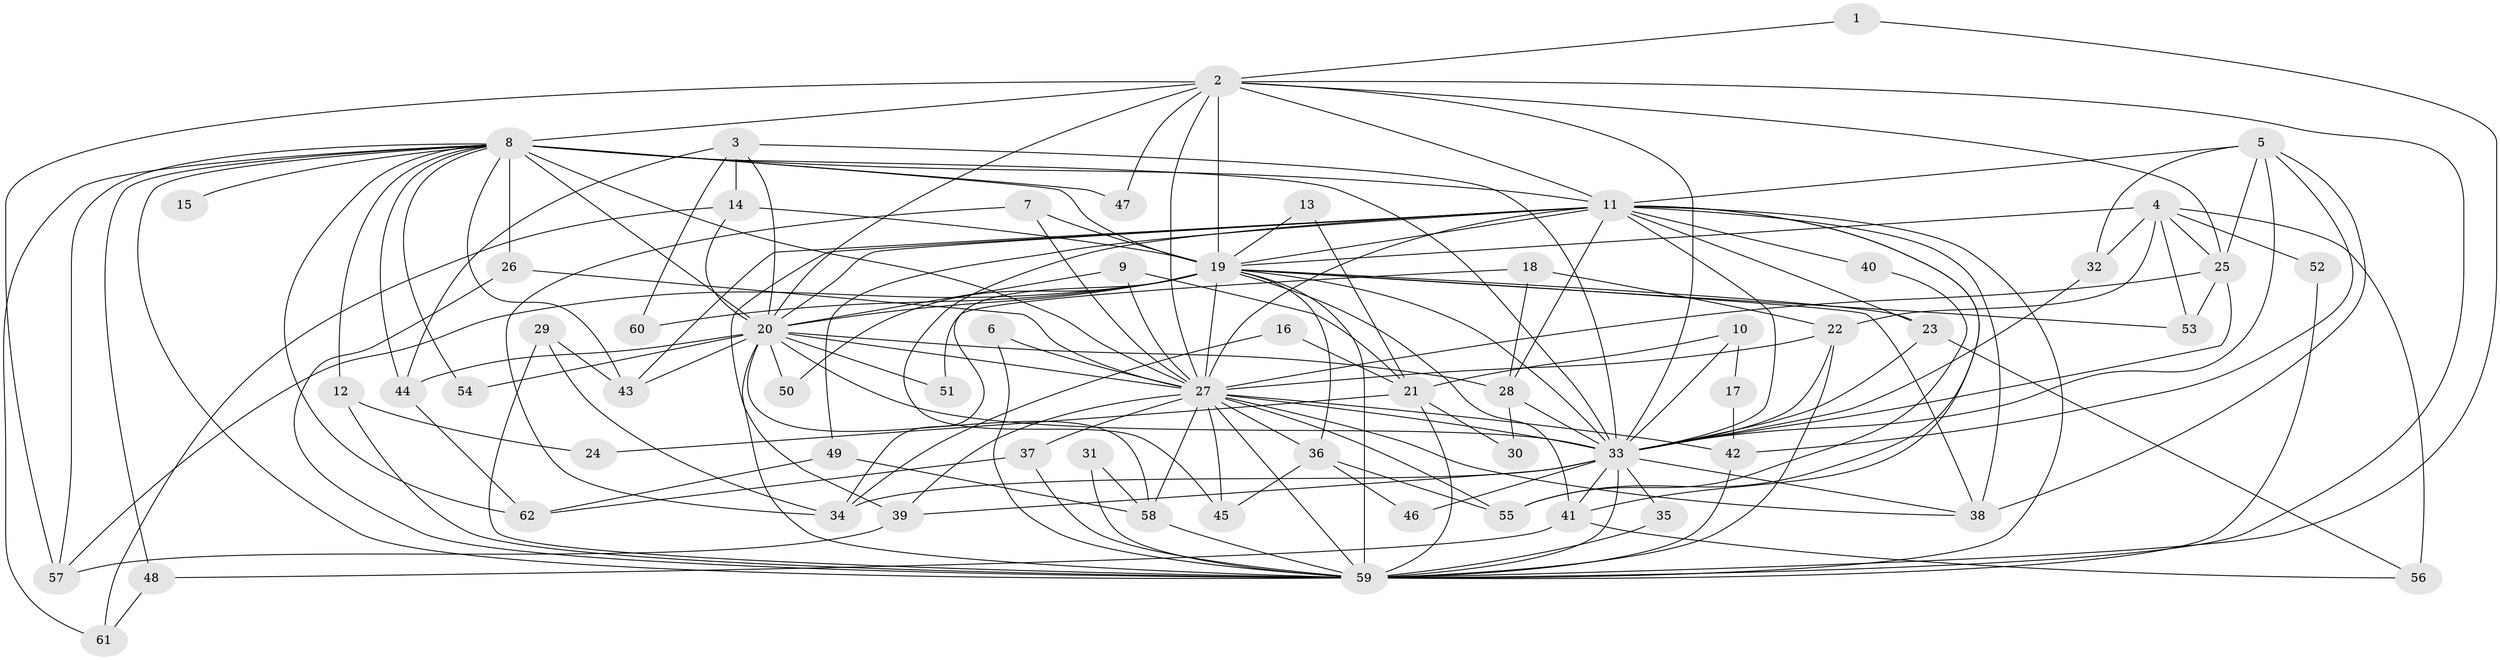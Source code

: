 // original degree distribution, {16: 0.016129032258064516, 18: 0.008064516129032258, 27: 0.016129032258064516, 28: 0.008064516129032258, 14: 0.008064516129032258, 23: 0.008064516129032258, 25: 0.008064516129032258, 26: 0.008064516129032258, 4: 0.08064516129032258, 3: 0.22580645161290322, 6: 0.03225806451612903, 2: 0.5080645161290323, 5: 0.04838709677419355, 7: 0.016129032258064516, 8: 0.008064516129032258}
// Generated by graph-tools (version 1.1) at 2025/01/03/09/25 03:01:18]
// undirected, 62 vertices, 164 edges
graph export_dot {
graph [start="1"]
  node [color=gray90,style=filled];
  1;
  2;
  3;
  4;
  5;
  6;
  7;
  8;
  9;
  10;
  11;
  12;
  13;
  14;
  15;
  16;
  17;
  18;
  19;
  20;
  21;
  22;
  23;
  24;
  25;
  26;
  27;
  28;
  29;
  30;
  31;
  32;
  33;
  34;
  35;
  36;
  37;
  38;
  39;
  40;
  41;
  42;
  43;
  44;
  45;
  46;
  47;
  48;
  49;
  50;
  51;
  52;
  53;
  54;
  55;
  56;
  57;
  58;
  59;
  60;
  61;
  62;
  1 -- 2 [weight=1.0];
  1 -- 59 [weight=1.0];
  2 -- 8 [weight=1.0];
  2 -- 11 [weight=2.0];
  2 -- 19 [weight=2.0];
  2 -- 20 [weight=2.0];
  2 -- 25 [weight=1.0];
  2 -- 27 [weight=1.0];
  2 -- 33 [weight=2.0];
  2 -- 47 [weight=2.0];
  2 -- 57 [weight=1.0];
  2 -- 59 [weight=1.0];
  3 -- 14 [weight=1.0];
  3 -- 20 [weight=1.0];
  3 -- 33 [weight=1.0];
  3 -- 44 [weight=1.0];
  3 -- 60 [weight=1.0];
  4 -- 19 [weight=1.0];
  4 -- 22 [weight=1.0];
  4 -- 25 [weight=1.0];
  4 -- 32 [weight=1.0];
  4 -- 52 [weight=1.0];
  4 -- 53 [weight=1.0];
  4 -- 56 [weight=1.0];
  5 -- 11 [weight=1.0];
  5 -- 25 [weight=1.0];
  5 -- 32 [weight=1.0];
  5 -- 33 [weight=1.0];
  5 -- 38 [weight=1.0];
  5 -- 42 [weight=1.0];
  6 -- 27 [weight=1.0];
  6 -- 59 [weight=1.0];
  7 -- 19 [weight=2.0];
  7 -- 27 [weight=1.0];
  7 -- 34 [weight=1.0];
  8 -- 11 [weight=1.0];
  8 -- 12 [weight=1.0];
  8 -- 15 [weight=1.0];
  8 -- 19 [weight=2.0];
  8 -- 20 [weight=3.0];
  8 -- 26 [weight=2.0];
  8 -- 27 [weight=2.0];
  8 -- 33 [weight=1.0];
  8 -- 43 [weight=1.0];
  8 -- 44 [weight=1.0];
  8 -- 47 [weight=2.0];
  8 -- 48 [weight=1.0];
  8 -- 54 [weight=2.0];
  8 -- 57 [weight=1.0];
  8 -- 59 [weight=1.0];
  8 -- 61 [weight=1.0];
  8 -- 62 [weight=2.0];
  9 -- 20 [weight=1.0];
  9 -- 21 [weight=1.0];
  9 -- 27 [weight=1.0];
  10 -- 17 [weight=1.0];
  10 -- 21 [weight=1.0];
  10 -- 33 [weight=1.0];
  11 -- 19 [weight=2.0];
  11 -- 20 [weight=2.0];
  11 -- 23 [weight=1.0];
  11 -- 27 [weight=1.0];
  11 -- 28 [weight=1.0];
  11 -- 33 [weight=1.0];
  11 -- 38 [weight=1.0];
  11 -- 39 [weight=1.0];
  11 -- 40 [weight=1.0];
  11 -- 41 [weight=2.0];
  11 -- 43 [weight=1.0];
  11 -- 45 [weight=1.0];
  11 -- 49 [weight=1.0];
  11 -- 55 [weight=1.0];
  11 -- 59 [weight=1.0];
  12 -- 24 [weight=1.0];
  12 -- 59 [weight=1.0];
  13 -- 19 [weight=1.0];
  13 -- 21 [weight=1.0];
  14 -- 19 [weight=1.0];
  14 -- 20 [weight=1.0];
  14 -- 61 [weight=1.0];
  16 -- 21 [weight=1.0];
  16 -- 34 [weight=1.0];
  17 -- 42 [weight=2.0];
  18 -- 22 [weight=1.0];
  18 -- 28 [weight=1.0];
  18 -- 51 [weight=1.0];
  19 -- 20 [weight=5.0];
  19 -- 23 [weight=1.0];
  19 -- 27 [weight=2.0];
  19 -- 33 [weight=3.0];
  19 -- 34 [weight=2.0];
  19 -- 36 [weight=3.0];
  19 -- 38 [weight=1.0];
  19 -- 41 [weight=1.0];
  19 -- 50 [weight=2.0];
  19 -- 53 [weight=1.0];
  19 -- 57 [weight=1.0];
  19 -- 59 [weight=4.0];
  19 -- 60 [weight=2.0];
  20 -- 27 [weight=2.0];
  20 -- 28 [weight=1.0];
  20 -- 33 [weight=3.0];
  20 -- 43 [weight=1.0];
  20 -- 44 [weight=1.0];
  20 -- 50 [weight=1.0];
  20 -- 51 [weight=2.0];
  20 -- 54 [weight=1.0];
  20 -- 58 [weight=1.0];
  20 -- 59 [weight=2.0];
  21 -- 24 [weight=1.0];
  21 -- 30 [weight=1.0];
  21 -- 59 [weight=1.0];
  22 -- 27 [weight=1.0];
  22 -- 33 [weight=2.0];
  22 -- 59 [weight=1.0];
  23 -- 33 [weight=1.0];
  23 -- 56 [weight=1.0];
  25 -- 27 [weight=1.0];
  25 -- 33 [weight=1.0];
  25 -- 53 [weight=1.0];
  26 -- 27 [weight=1.0];
  26 -- 59 [weight=1.0];
  27 -- 33 [weight=1.0];
  27 -- 36 [weight=2.0];
  27 -- 37 [weight=1.0];
  27 -- 38 [weight=1.0];
  27 -- 39 [weight=1.0];
  27 -- 42 [weight=1.0];
  27 -- 45 [weight=1.0];
  27 -- 55 [weight=1.0];
  27 -- 58 [weight=1.0];
  27 -- 59 [weight=1.0];
  28 -- 30 [weight=1.0];
  28 -- 33 [weight=1.0];
  29 -- 34 [weight=1.0];
  29 -- 43 [weight=1.0];
  29 -- 59 [weight=1.0];
  31 -- 58 [weight=1.0];
  31 -- 59 [weight=1.0];
  32 -- 33 [weight=1.0];
  33 -- 34 [weight=1.0];
  33 -- 35 [weight=1.0];
  33 -- 38 [weight=1.0];
  33 -- 39 [weight=1.0];
  33 -- 41 [weight=1.0];
  33 -- 46 [weight=1.0];
  33 -- 59 [weight=1.0];
  35 -- 59 [weight=1.0];
  36 -- 45 [weight=1.0];
  36 -- 46 [weight=1.0];
  36 -- 55 [weight=1.0];
  37 -- 59 [weight=1.0];
  37 -- 62 [weight=1.0];
  39 -- 57 [weight=1.0];
  40 -- 55 [weight=1.0];
  41 -- 48 [weight=1.0];
  41 -- 56 [weight=1.0];
  42 -- 59 [weight=1.0];
  44 -- 62 [weight=1.0];
  48 -- 61 [weight=1.0];
  49 -- 58 [weight=1.0];
  49 -- 62 [weight=1.0];
  52 -- 59 [weight=1.0];
  58 -- 59 [weight=2.0];
}
